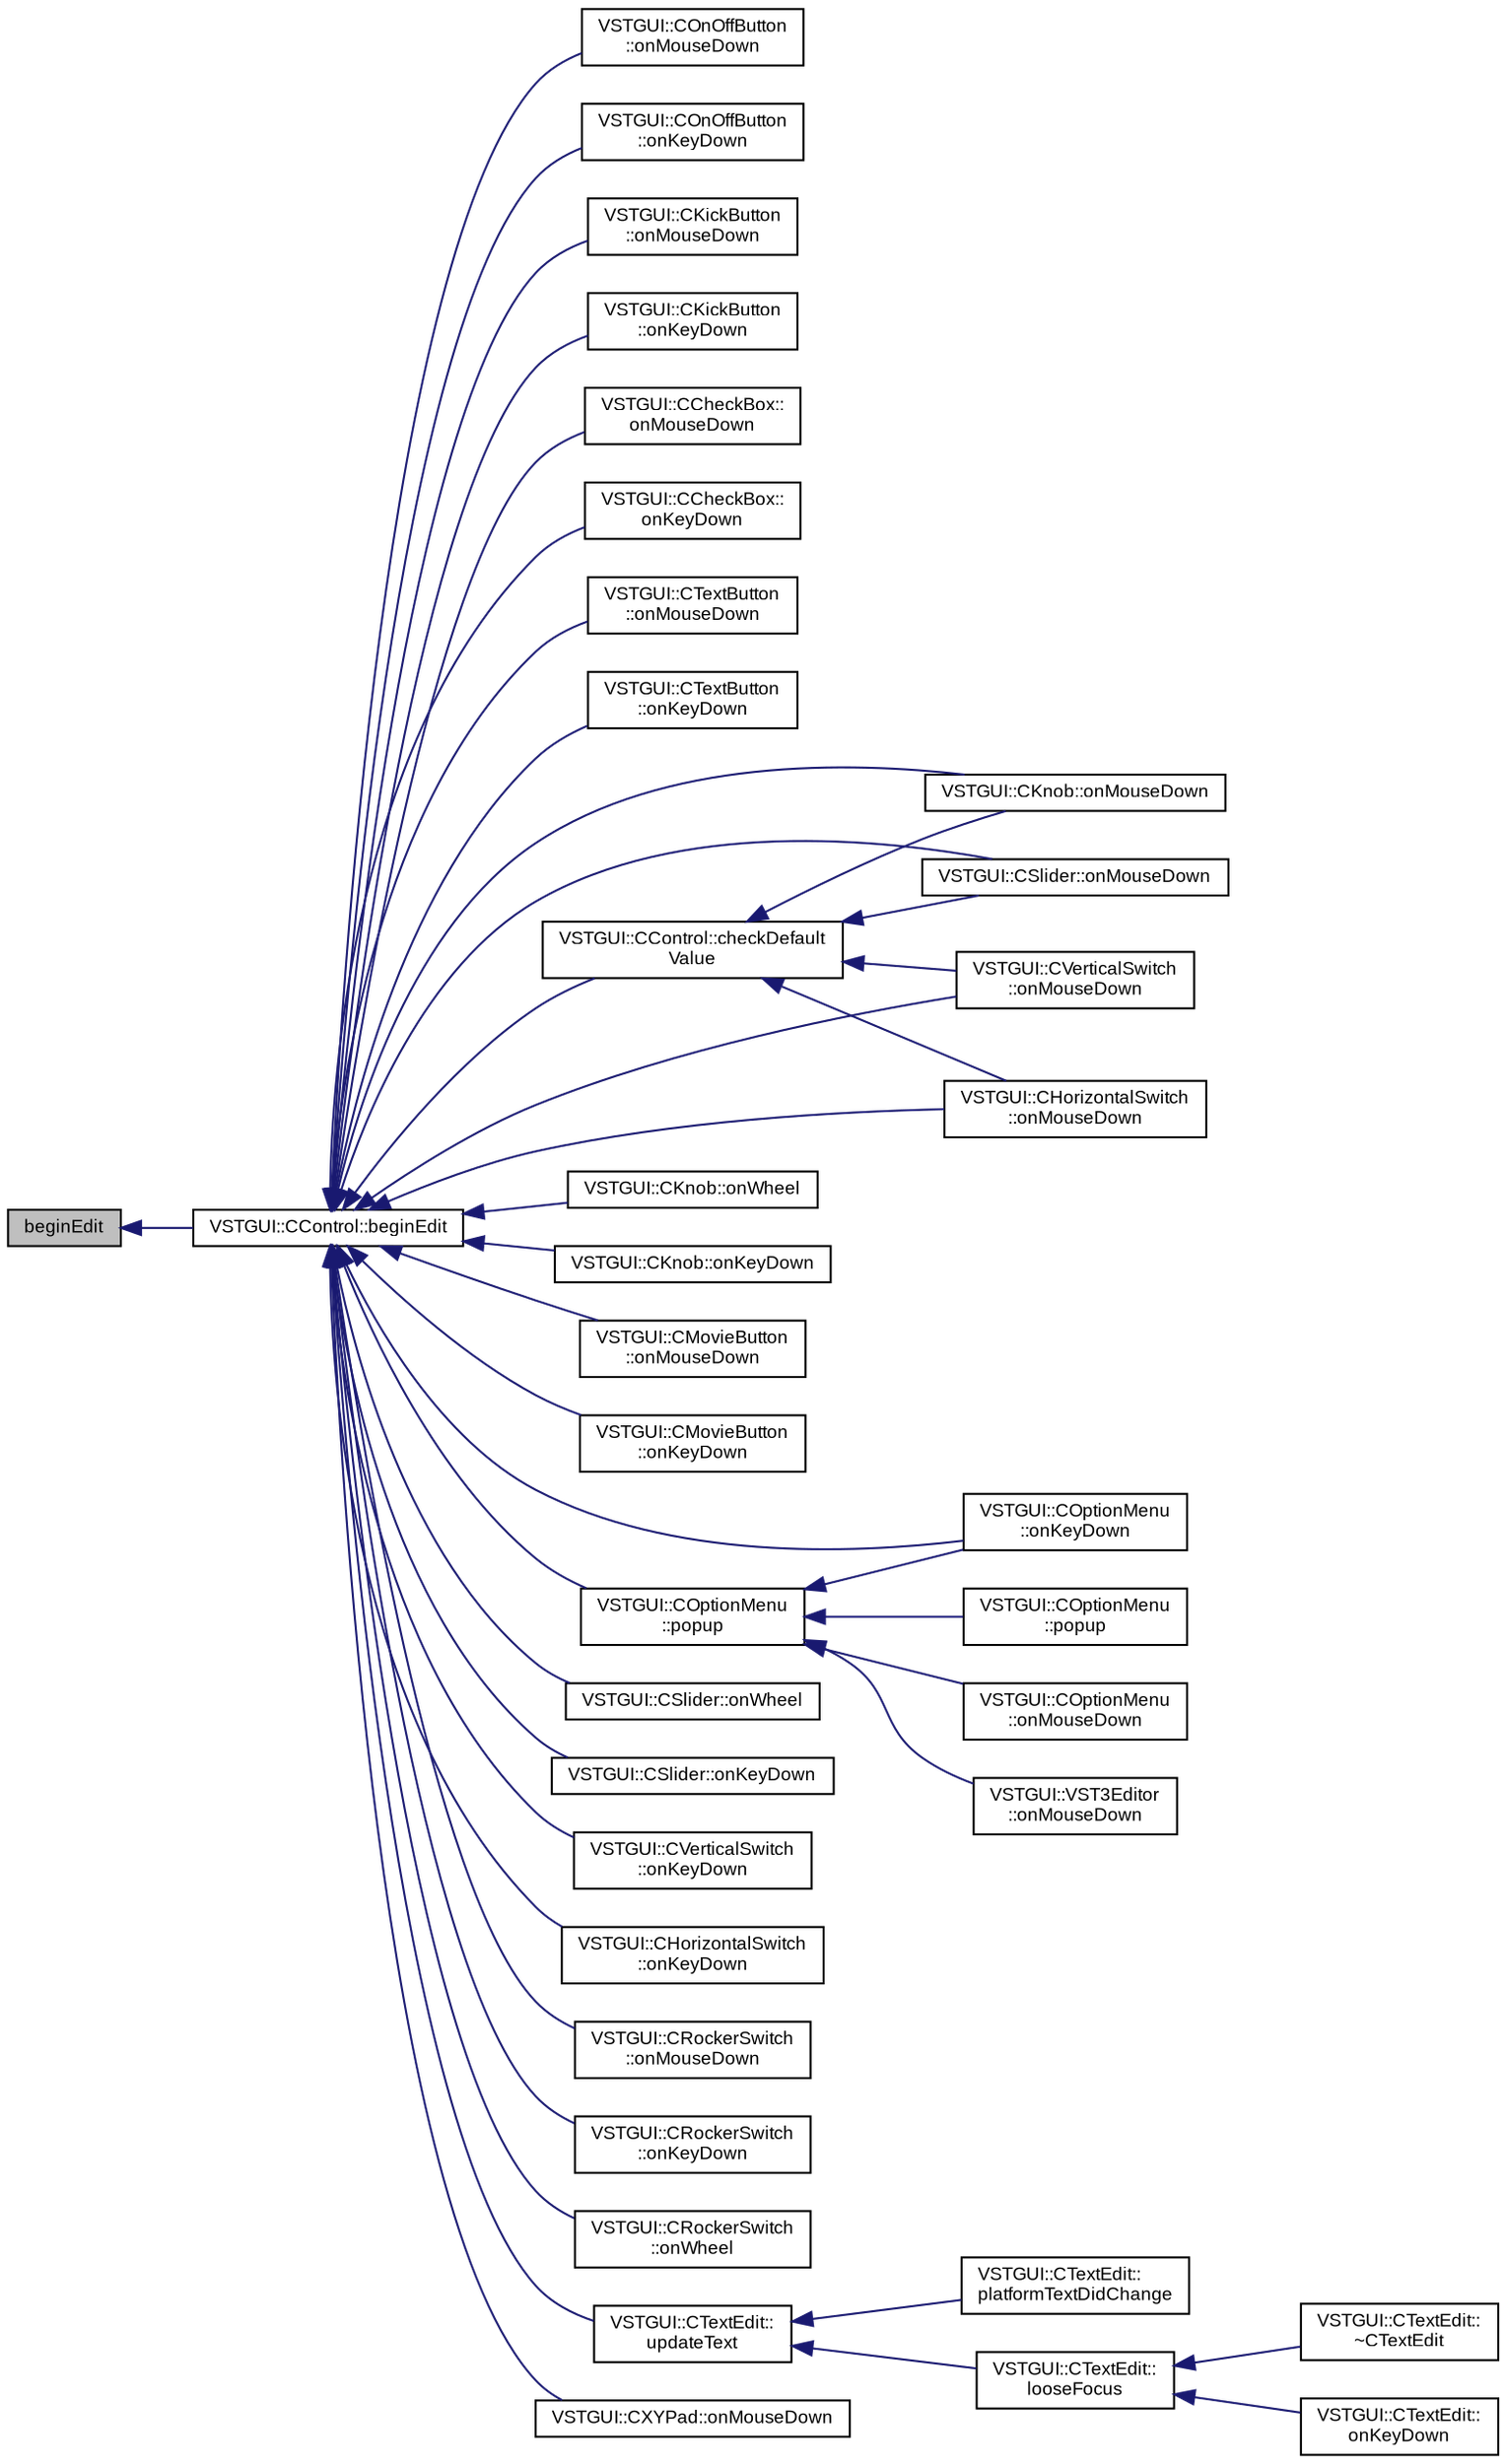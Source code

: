 digraph "beginEdit"
{
  bgcolor="transparent";
  edge [fontname="Arial",fontsize="9",labelfontname="Arial",labelfontsize="9"];
  node [fontname="Arial",fontsize="9",shape=record];
  rankdir="LR";
  Node1 [label="beginEdit",height=0.2,width=0.4,color="black", fillcolor="grey75", style="filled" fontcolor="black"];
  Node1 -> Node2 [dir="back",color="midnightblue",fontsize="9",style="solid",fontname="Arial"];
  Node2 [label="VSTGUI::CControl::beginEdit",height=0.2,width=0.4,color="black",URL="$class_v_s_t_g_u_i_1_1_c_control.html#a417db65751882b949a8ebdc2c10ada93"];
  Node2 -> Node3 [dir="back",color="midnightblue",fontsize="9",style="solid",fontname="Arial"];
  Node3 [label="VSTGUI::COnOffButton\l::onMouseDown",height=0.2,width=0.4,color="black",URL="$class_v_s_t_g_u_i_1_1_c_on_off_button.html#af5e4151d575380ad56bf87893631f03d",tooltip="called when a mouse down event occurs "];
  Node2 -> Node4 [dir="back",color="midnightblue",fontsize="9",style="solid",fontname="Arial"];
  Node4 [label="VSTGUI::COnOffButton\l::onKeyDown",height=0.2,width=0.4,color="black",URL="$class_v_s_t_g_u_i_1_1_c_on_off_button.html#ab3e92822dfb33fc98af5cc4d4d65768d",tooltip="called if a key down event occurs and this view has focus "];
  Node2 -> Node5 [dir="back",color="midnightblue",fontsize="9",style="solid",fontname="Arial"];
  Node5 [label="VSTGUI::CKickButton\l::onMouseDown",height=0.2,width=0.4,color="black",URL="$class_v_s_t_g_u_i_1_1_c_kick_button.html#af5e4151d575380ad56bf87893631f03d",tooltip="called when a mouse down event occurs "];
  Node2 -> Node6 [dir="back",color="midnightblue",fontsize="9",style="solid",fontname="Arial"];
  Node6 [label="VSTGUI::CKickButton\l::onKeyDown",height=0.2,width=0.4,color="black",URL="$class_v_s_t_g_u_i_1_1_c_kick_button.html#ab3e92822dfb33fc98af5cc4d4d65768d",tooltip="called if a key down event occurs and this view has focus "];
  Node2 -> Node7 [dir="back",color="midnightblue",fontsize="9",style="solid",fontname="Arial"];
  Node7 [label="VSTGUI::CCheckBox::\lonMouseDown",height=0.2,width=0.4,color="black",URL="$class_v_s_t_g_u_i_1_1_c_check_box.html#af5e4151d575380ad56bf87893631f03d",tooltip="called when a mouse down event occurs "];
  Node2 -> Node8 [dir="back",color="midnightblue",fontsize="9",style="solid",fontname="Arial"];
  Node8 [label="VSTGUI::CCheckBox::\lonKeyDown",height=0.2,width=0.4,color="black",URL="$class_v_s_t_g_u_i_1_1_c_check_box.html#ab3e92822dfb33fc98af5cc4d4d65768d",tooltip="called if a key down event occurs and this view has focus "];
  Node2 -> Node9 [dir="back",color="midnightblue",fontsize="9",style="solid",fontname="Arial"];
  Node9 [label="VSTGUI::CTextButton\l::onMouseDown",height=0.2,width=0.4,color="black",URL="$class_v_s_t_g_u_i_1_1_c_text_button.html#af5e4151d575380ad56bf87893631f03d",tooltip="called when a mouse down event occurs "];
  Node2 -> Node10 [dir="back",color="midnightblue",fontsize="9",style="solid",fontname="Arial"];
  Node10 [label="VSTGUI::CTextButton\l::onKeyDown",height=0.2,width=0.4,color="black",URL="$class_v_s_t_g_u_i_1_1_c_text_button.html#ab3e92822dfb33fc98af5cc4d4d65768d",tooltip="called if a key down event occurs and this view has focus "];
  Node2 -> Node11 [dir="back",color="midnightblue",fontsize="9",style="solid",fontname="Arial"];
  Node11 [label="VSTGUI::CControl::checkDefault\lValue",height=0.2,width=0.4,color="black",URL="$class_v_s_t_g_u_i_1_1_c_control.html#a5b0ed7ded11a5b04a43b49dd15a85190"];
  Node11 -> Node12 [dir="back",color="midnightblue",fontsize="9",style="solid",fontname="Arial"];
  Node12 [label="VSTGUI::CKnob::onMouseDown",height=0.2,width=0.4,color="black",URL="$class_v_s_t_g_u_i_1_1_c_knob.html#af5e4151d575380ad56bf87893631f03d",tooltip="called when a mouse down event occurs "];
  Node11 -> Node13 [dir="back",color="midnightblue",fontsize="9",style="solid",fontname="Arial"];
  Node13 [label="VSTGUI::CSlider::onMouseDown",height=0.2,width=0.4,color="black",URL="$class_v_s_t_g_u_i_1_1_c_slider.html#af5e4151d575380ad56bf87893631f03d",tooltip="called when a mouse down event occurs "];
  Node11 -> Node14 [dir="back",color="midnightblue",fontsize="9",style="solid",fontname="Arial"];
  Node14 [label="VSTGUI::CVerticalSwitch\l::onMouseDown",height=0.2,width=0.4,color="black",URL="$class_v_s_t_g_u_i_1_1_c_vertical_switch.html#af5e4151d575380ad56bf87893631f03d",tooltip="called when a mouse down event occurs "];
  Node11 -> Node15 [dir="back",color="midnightblue",fontsize="9",style="solid",fontname="Arial"];
  Node15 [label="VSTGUI::CHorizontalSwitch\l::onMouseDown",height=0.2,width=0.4,color="black",URL="$class_v_s_t_g_u_i_1_1_c_horizontal_switch.html#af5e4151d575380ad56bf87893631f03d",tooltip="called when a mouse down event occurs "];
  Node2 -> Node12 [dir="back",color="midnightblue",fontsize="9",style="solid",fontname="Arial"];
  Node2 -> Node16 [dir="back",color="midnightblue",fontsize="9",style="solid",fontname="Arial"];
  Node16 [label="VSTGUI::CKnob::onWheel",height=0.2,width=0.4,color="black",URL="$class_v_s_t_g_u_i_1_1_c_knob.html#aff7d0cc32cff2cc6fb023b227c9f6cb4",tooltip="called if a mouse wheel event is happening over this view "];
  Node2 -> Node17 [dir="back",color="midnightblue",fontsize="9",style="solid",fontname="Arial"];
  Node17 [label="VSTGUI::CKnob::onKeyDown",height=0.2,width=0.4,color="black",URL="$class_v_s_t_g_u_i_1_1_c_knob.html#ab3e92822dfb33fc98af5cc4d4d65768d",tooltip="called if a key down event occurs and this view has focus "];
  Node2 -> Node18 [dir="back",color="midnightblue",fontsize="9",style="solid",fontname="Arial"];
  Node18 [label="VSTGUI::CMovieButton\l::onMouseDown",height=0.2,width=0.4,color="black",URL="$class_v_s_t_g_u_i_1_1_c_movie_button.html#af5e4151d575380ad56bf87893631f03d",tooltip="called when a mouse down event occurs "];
  Node2 -> Node19 [dir="back",color="midnightblue",fontsize="9",style="solid",fontname="Arial"];
  Node19 [label="VSTGUI::CMovieButton\l::onKeyDown",height=0.2,width=0.4,color="black",URL="$class_v_s_t_g_u_i_1_1_c_movie_button.html#ab3e92822dfb33fc98af5cc4d4d65768d",tooltip="called if a key down event occurs and this view has focus "];
  Node2 -> Node20 [dir="back",color="midnightblue",fontsize="9",style="solid",fontname="Arial"];
  Node20 [label="VSTGUI::COptionMenu\l::onKeyDown",height=0.2,width=0.4,color="black",URL="$class_v_s_t_g_u_i_1_1_c_option_menu.html#ab3e92822dfb33fc98af5cc4d4d65768d",tooltip="called if a key down event occurs and this view has focus "];
  Node2 -> Node21 [dir="back",color="midnightblue",fontsize="9",style="solid",fontname="Arial"];
  Node21 [label="VSTGUI::COptionMenu\l::popup",height=0.2,width=0.4,color="black",URL="$class_v_s_t_g_u_i_1_1_c_option_menu.html#ae16683842653f97cac2c61e255bdfc53",tooltip="pops up menu "];
  Node21 -> Node20 [dir="back",color="midnightblue",fontsize="9",style="solid",fontname="Arial"];
  Node21 -> Node22 [dir="back",color="midnightblue",fontsize="9",style="solid",fontname="Arial"];
  Node22 [label="VSTGUI::COptionMenu\l::popup",height=0.2,width=0.4,color="black",URL="$class_v_s_t_g_u_i_1_1_c_option_menu.html#a4f4bb4ba2aa2b7a347f9de2c3da1a265",tooltip="pops up menu at frameLocation "];
  Node21 -> Node23 [dir="back",color="midnightblue",fontsize="9",style="solid",fontname="Arial"];
  Node23 [label="VSTGUI::COptionMenu\l::onMouseDown",height=0.2,width=0.4,color="black",URL="$class_v_s_t_g_u_i_1_1_c_option_menu.html#af5e4151d575380ad56bf87893631f03d",tooltip="called when a mouse down event occurs "];
  Node21 -> Node24 [dir="back",color="midnightblue",fontsize="9",style="solid",fontname="Arial"];
  Node24 [label="VSTGUI::VST3Editor\l::onMouseDown",height=0.2,width=0.4,color="black",URL="$class_v_s_t_g_u_i_1_1_v_s_t3_editor.html#a4305e69d2e6fc870a37b123050120e13",tooltip="a mouse down event happend on the frame at position where. If the observer handles this..."];
  Node2 -> Node13 [dir="back",color="midnightblue",fontsize="9",style="solid",fontname="Arial"];
  Node2 -> Node25 [dir="back",color="midnightblue",fontsize="9",style="solid",fontname="Arial"];
  Node25 [label="VSTGUI::CSlider::onWheel",height=0.2,width=0.4,color="black",URL="$class_v_s_t_g_u_i_1_1_c_slider.html#aff7d0cc32cff2cc6fb023b227c9f6cb4",tooltip="called if a mouse wheel event is happening over this view "];
  Node2 -> Node26 [dir="back",color="midnightblue",fontsize="9",style="solid",fontname="Arial"];
  Node26 [label="VSTGUI::CSlider::onKeyDown",height=0.2,width=0.4,color="black",URL="$class_v_s_t_g_u_i_1_1_c_slider.html#ab3e92822dfb33fc98af5cc4d4d65768d",tooltip="called if a key down event occurs and this view has focus "];
  Node2 -> Node14 [dir="back",color="midnightblue",fontsize="9",style="solid",fontname="Arial"];
  Node2 -> Node27 [dir="back",color="midnightblue",fontsize="9",style="solid",fontname="Arial"];
  Node27 [label="VSTGUI::CVerticalSwitch\l::onKeyDown",height=0.2,width=0.4,color="black",URL="$class_v_s_t_g_u_i_1_1_c_vertical_switch.html#ab3e92822dfb33fc98af5cc4d4d65768d",tooltip="called if a key down event occurs and this view has focus "];
  Node2 -> Node15 [dir="back",color="midnightblue",fontsize="9",style="solid",fontname="Arial"];
  Node2 -> Node28 [dir="back",color="midnightblue",fontsize="9",style="solid",fontname="Arial"];
  Node28 [label="VSTGUI::CHorizontalSwitch\l::onKeyDown",height=0.2,width=0.4,color="black",URL="$class_v_s_t_g_u_i_1_1_c_horizontal_switch.html#ab3e92822dfb33fc98af5cc4d4d65768d",tooltip="called if a key down event occurs and this view has focus "];
  Node2 -> Node29 [dir="back",color="midnightblue",fontsize="9",style="solid",fontname="Arial"];
  Node29 [label="VSTGUI::CRockerSwitch\l::onMouseDown",height=0.2,width=0.4,color="black",URL="$class_v_s_t_g_u_i_1_1_c_rocker_switch.html#af5e4151d575380ad56bf87893631f03d",tooltip="called when a mouse down event occurs "];
  Node2 -> Node30 [dir="back",color="midnightblue",fontsize="9",style="solid",fontname="Arial"];
  Node30 [label="VSTGUI::CRockerSwitch\l::onKeyDown",height=0.2,width=0.4,color="black",URL="$class_v_s_t_g_u_i_1_1_c_rocker_switch.html#ab3e92822dfb33fc98af5cc4d4d65768d",tooltip="called if a key down event occurs and this view has focus "];
  Node2 -> Node31 [dir="back",color="midnightblue",fontsize="9",style="solid",fontname="Arial"];
  Node31 [label="VSTGUI::CRockerSwitch\l::onWheel",height=0.2,width=0.4,color="black",URL="$class_v_s_t_g_u_i_1_1_c_rocker_switch.html#aff7d0cc32cff2cc6fb023b227c9f6cb4",tooltip="called if a mouse wheel event is happening over this view "];
  Node2 -> Node32 [dir="back",color="midnightblue",fontsize="9",style="solid",fontname="Arial"];
  Node32 [label="VSTGUI::CTextEdit::\lupdateText",height=0.2,width=0.4,color="black",URL="$class_v_s_t_g_u_i_1_1_c_text_edit.html#aa82b02c80ace5d87a049c6ef8278ccf7"];
  Node32 -> Node33 [dir="back",color="midnightblue",fontsize="9",style="solid",fontname="Arial"];
  Node33 [label="VSTGUI::CTextEdit::\lplatformTextDidChange",height=0.2,width=0.4,color="black",URL="$class_v_s_t_g_u_i_1_1_c_text_edit.html#a3f22012681c740d847b45b1d88888d9f"];
  Node32 -> Node34 [dir="back",color="midnightblue",fontsize="9",style="solid",fontname="Arial"];
  Node34 [label="VSTGUI::CTextEdit::\llooseFocus",height=0.2,width=0.4,color="black",URL="$class_v_s_t_g_u_i_1_1_c_text_edit.html#aba08198e3f9d7bba967b0c5ab3cae07a",tooltip="called if view should loose focus "];
  Node34 -> Node35 [dir="back",color="midnightblue",fontsize="9",style="solid",fontname="Arial"];
  Node35 [label="VSTGUI::CTextEdit::\l~CTextEdit",height=0.2,width=0.4,color="black",URL="$class_v_s_t_g_u_i_1_1_c_text_edit.html#ab1800b11e77d848dd78ba1d12b26455c"];
  Node34 -> Node36 [dir="back",color="midnightblue",fontsize="9",style="solid",fontname="Arial"];
  Node36 [label="VSTGUI::CTextEdit::\lonKeyDown",height=0.2,width=0.4,color="black",URL="$class_v_s_t_g_u_i_1_1_c_text_edit.html#ab3e92822dfb33fc98af5cc4d4d65768d",tooltip="called if a key down event occurs and this view has focus "];
  Node2 -> Node37 [dir="back",color="midnightblue",fontsize="9",style="solid",fontname="Arial"];
  Node37 [label="VSTGUI::CXYPad::onMouseDown",height=0.2,width=0.4,color="black",URL="$class_v_s_t_g_u_i_1_1_c_x_y_pad.html#af5e4151d575380ad56bf87893631f03d",tooltip="called when a mouse down event occurs "];
}
